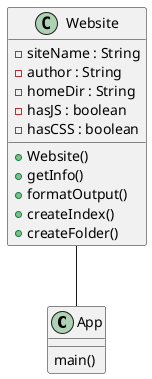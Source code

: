 @startuml
class App{
    main()
}

class Website{
    -siteName : String
    -author : String
    -homeDir : String
    -hasJS : boolean
    -hasCSS : boolean
    +Website()
    +getInfo()
    +formatOutput()
    +createIndex()
    +createFolder()
}
Website -- App


@enduml